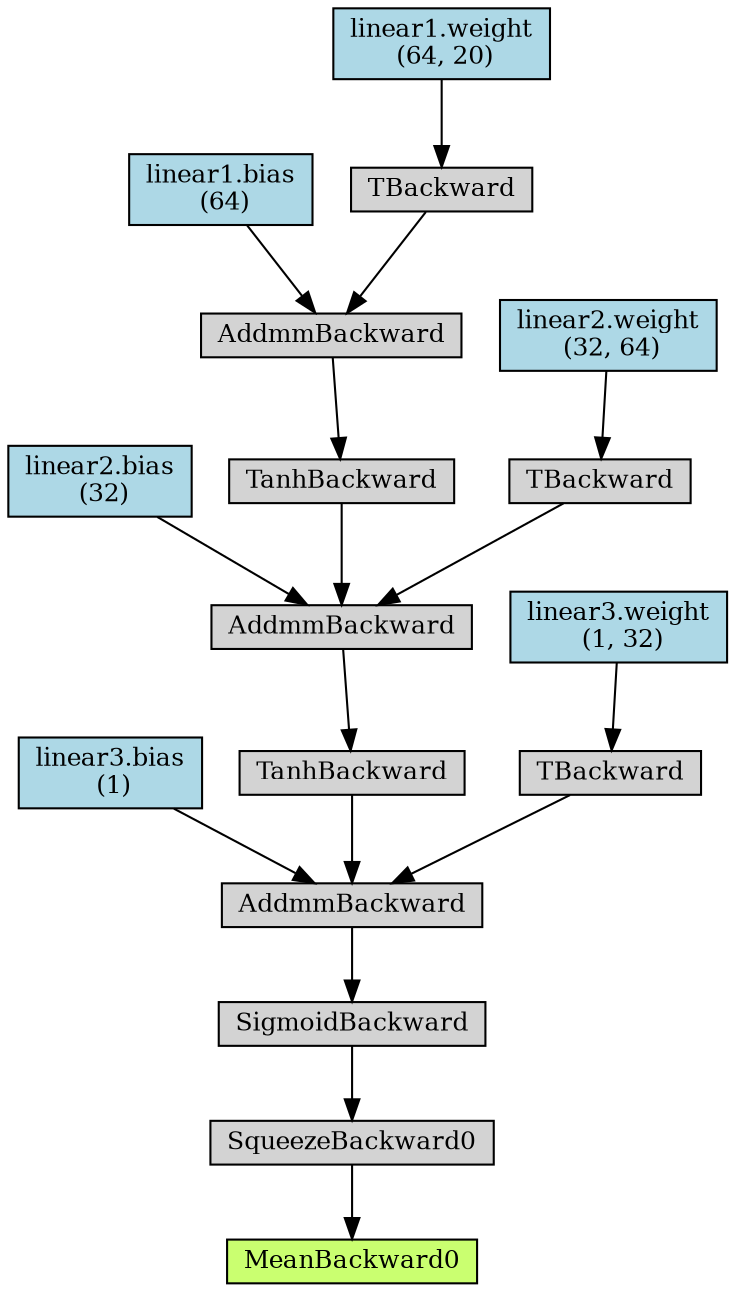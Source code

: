 digraph {
	graph [size="12,12"]
	node [align=left fontsize=12 height=0.2 ranksep=0.1 shape=box style=filled]
	2114119179208 [label=MeanBackward0 fillcolor=darkolivegreen1]
	2114119180040 -> 2114119179208
	2114119180040 [label=SqueezeBackward0]
	2114185109960 -> 2114119180040
	2114185109960 [label=SigmoidBackward]
	2114185110152 -> 2114185109960
	2114185110152 [label=AddmmBackward]
	2114185112264 -> 2114185110152
	2114185112264 [label="linear3.bias
 (1)" fillcolor=lightblue]
	2114185289480 -> 2114185110152
	2114185289480 [label=TanhBackward]
	2114185112456 -> 2114185289480
	2114185112456 [label=AddmmBackward]
	2114185292808 -> 2114185112456
	2114185292808 [label="linear2.bias
 (32)" fillcolor=lightblue]
	2114185292872 -> 2114185112456
	2114185292872 [label=TanhBackward]
	2114185293064 -> 2114185292872
	2114185293064 [label=AddmmBackward]
	2114185293192 -> 2114185293064
	2114185293192 [label="linear1.bias
 (64)" fillcolor=lightblue]
	2114185293256 -> 2114185293064
	2114185293256 [label=TBackward]
	2114185293384 -> 2114185293256
	2114185293384 [label="linear1.weight
 (64, 20)" fillcolor=lightblue]
	2114185292936 -> 2114185112456
	2114185292936 [label=TBackward]
	2114185292616 -> 2114185292936
	2114185292616 [label="linear2.weight
 (32, 64)" fillcolor=lightblue]
	2114185292424 -> 2114185110152
	2114185292424 [label=TBackward]
	2114185292552 -> 2114185292424
	2114185292552 [label="linear3.weight
 (1, 32)" fillcolor=lightblue]
}
